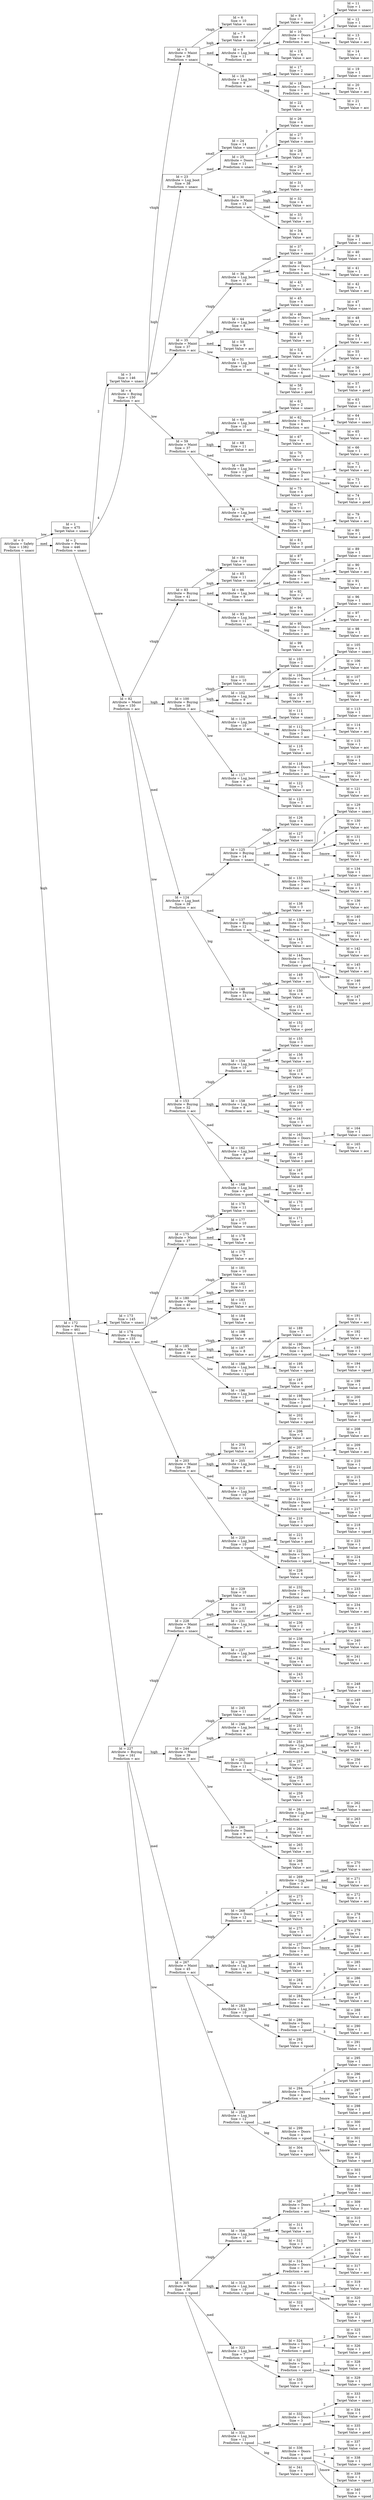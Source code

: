 digraph "Decision Tree" {
	rankdir=LR size="1000,500"
	node [shape=rectangle]
	"Id = 0
 Attribute = Safety
 Size = 1382
 Prediction = unacc" -> "Id = 1
 Size = 475
 Target Value = unacc" [label=low]
	"Id = 0
 Attribute = Safety
 Size = 1382
 Prediction = unacc" -> "Id = 2
 Attribute = Persons
 Size = 446
 Prediction = unacc" [label=med]
	"Id = 0
 Attribute = Safety
 Size = 1382
 Prediction = unacc" -> "Id = 172
 Attribute = Persons
 Size = 461
 Prediction = unacc" [label=high]
	"Id = 2
 Attribute = Persons
 Size = 446
 Prediction = unacc" -> "Id = 3
 Size = 146
 Target Value = unacc" [label=2]
	"Id = 2
 Attribute = Persons
 Size = 446
 Prediction = unacc" -> "Id = 4
 Attribute = Buying
 Size = 150
 Prediction = acc" [label=4]
	"Id = 2
 Attribute = Persons
 Size = 446
 Prediction = unacc" -> "Id = 82
 Attribute = Maint
 Size = 150
 Prediction = acc" [label=more]
	"Id = 172
 Attribute = Persons
 Size = 461
 Prediction = unacc" -> "Id = 173
 Size = 145
 Target Value = unacc" [label=2]
	"Id = 172
 Attribute = Persons
 Size = 461
 Prediction = unacc" -> "Id = 174
 Attribute = Buying
 Size = 155
 Prediction = acc" [label=4]
	"Id = 172
 Attribute = Persons
 Size = 461
 Prediction = unacc" -> "Id = 227
 Attribute = Buying
 Size = 161
 Prediction = acc" [label=more]
	"Id = 4
 Attribute = Buying
 Size = 150
 Prediction = acc" -> "Id = 5
 Attribute = Maint
 Size = 38
 Prediction = unacc" [label=vhigh]
	"Id = 4
 Attribute = Buying
 Size = 150
 Prediction = acc" -> "Id = 23
 Attribute = Lug_boot
 Size = 38
 Prediction = unacc" [label=high]
	"Id = 4
 Attribute = Buying
 Size = 150
 Prediction = acc" -> "Id = 35
 Attribute = Maint
 Size = 37
 Prediction = acc" [label=med]
	"Id = 4
 Attribute = Buying
 Size = 150
 Prediction = acc" -> "Id = 59
 Attribute = Maint
 Size = 37
 Prediction = acc" [label=low]
	"Id = 82
 Attribute = Maint
 Size = 150
 Prediction = acc" -> "Id = 83
 Attribute = Buying
 Size = 41
 Prediction = unacc" [label=vhigh]
	"Id = 82
 Attribute = Maint
 Size = 150
 Prediction = acc" -> "Id = 100
 Attribute = Buying
 Size = 38
 Prediction = acc" [label=high]
	"Id = 82
 Attribute = Maint
 Size = 150
 Prediction = acc" -> "Id = 124
 Attribute = Lug_boot
 Size = 39
 Prediction = acc" [label=med]
	"Id = 82
 Attribute = Maint
 Size = 150
 Prediction = acc" -> "Id = 153
 Attribute = Buying
 Size = 32
 Prediction = acc" [label=low]
	"Id = 174
 Attribute = Buying
 Size = 155
 Prediction = acc" -> "Id = 175
 Attribute = Maint
 Size = 37
 Prediction = unacc" [label=vhigh]
	"Id = 174
 Attribute = Buying
 Size = 155
 Prediction = acc" -> "Id = 180
 Attribute = Maint
 Size = 40
 Prediction = acc" [label=high]
	"Id = 174
 Attribute = Buying
 Size = 155
 Prediction = acc" -> "Id = 185
 Attribute = Maint
 Size = 39
 Prediction = acc" [label=med]
	"Id = 174
 Attribute = Buying
 Size = 155
 Prediction = acc" -> "Id = 203
 Attribute = Maint
 Size = 39
 Prediction = acc" [label=low]
	"Id = 227
 Attribute = Buying
 Size = 161
 Prediction = acc" -> "Id = 228
 Attribute = Maint
 Size = 39
 Prediction = unacc" [label=vhigh]
	"Id = 227
 Attribute = Buying
 Size = 161
 Prediction = acc" -> "Id = 244
 Attribute = Maint
 Size = 39
 Prediction = acc" [label=high]
	"Id = 227
 Attribute = Buying
 Size = 161
 Prediction = acc" -> "Id = 267
 Attribute = Maint
 Size = 45
 Prediction = acc" [label=med]
	"Id = 227
 Attribute = Buying
 Size = 161
 Prediction = acc" -> "Id = 305
 Attribute = Maint
 Size = 38
 Prediction = vgood" [label=low]
	"Id = 5
 Attribute = Maint
 Size = 38
 Prediction = unacc" -> "Id = 6
 Size = 10
 Target Value = unacc" [label=vhigh]
	"Id = 5
 Attribute = Maint
 Size = 38
 Prediction = unacc" -> "Id = 7
 Size = 8
 Target Value = unacc" [label=high]
	"Id = 5
 Attribute = Maint
 Size = 38
 Prediction = unacc" -> "Id = 8
 Attribute = Lug_boot
 Size = 11
 Prediction = acc" [label=med]
	"Id = 5
 Attribute = Maint
 Size = 38
 Prediction = unacc" -> "Id = 16
 Attribute = Lug_boot
 Size = 9
 Prediction = acc" [label=low]
	"Id = 23
 Attribute = Lug_boot
 Size = 38
 Prediction = unacc" -> "Id = 24
 Size = 14
 Target Value = unacc" [label=small]
	"Id = 23
 Attribute = Lug_boot
 Size = 38
 Prediction = unacc" -> "Id = 25
 Attribute = Doors
 Size = 11
 Prediction = unacc" [label=med]
	"Id = 23
 Attribute = Lug_boot
 Size = 38
 Prediction = unacc" -> "Id = 30
 Attribute = Maint
 Size = 13
 Prediction = acc" [label=big]
	"Id = 35
 Attribute = Maint
 Size = 37
 Prediction = acc" -> "Id = 36
 Attribute = Lug_boot
 Size = 10
 Prediction = acc" [label=vhigh]
	"Id = 35
 Attribute = Maint
 Size = 37
 Prediction = acc" -> "Id = 44
 Attribute = Lug_boot
 Size = 8
 Prediction = unacc" [label=high]
	"Id = 35
 Attribute = Maint
 Size = 37
 Prediction = acc" -> "Id = 50
 Size = 9
 Target Value = acc" [label=med]
	"Id = 35
 Attribute = Maint
 Size = 37
 Prediction = acc" -> "Id = 51
 Attribute = Lug_boot
 Size = 10
 Prediction = acc" [label=low]
	"Id = 59
 Attribute = Maint
 Size = 37
 Prediction = acc" -> "Id = 60
 Attribute = Lug_boot
 Size = 10
 Prediction = acc" [label=vhigh]
	"Id = 59
 Attribute = Maint
 Size = 37
 Prediction = acc" -> "Id = 68
 Size = 11
 Target Value = acc" [label=high]
	"Id = 59
 Attribute = Maint
 Size = 37
 Prediction = acc" -> "Id = 69
 Attribute = Lug_boot
 Size = 10
 Prediction = good" [label=med]
	"Id = 59
 Attribute = Maint
 Size = 37
 Prediction = acc" -> "Id = 76
 Attribute = Lug_boot
 Size = 6
 Prediction = good" [label=low]
	"Id = 83
 Attribute = Buying
 Size = 41
 Prediction = unacc" -> "Id = 84
 Size = 10
 Target Value = unacc" [label=vhigh]
	"Id = 83
 Attribute = Buying
 Size = 41
 Prediction = unacc" -> "Id = 85
 Size = 11
 Target Value = unacc" [label=high]
	"Id = 83
 Attribute = Buying
 Size = 41
 Prediction = unacc" -> "Id = 86
 Attribute = Lug_boot
 Size = 9
 Prediction = unacc" [label=med]
	"Id = 83
 Attribute = Buying
 Size = 41
 Prediction = unacc" -> "Id = 93
 Attribute = Lug_boot
 Size = 11
 Prediction = acc" [label=low]
	"Id = 100
 Attribute = Buying
 Size = 38
 Prediction = acc" -> "Id = 101
 Size = 10
 Target Value = unacc" [label=vhigh]
	"Id = 100
 Attribute = Buying
 Size = 38
 Prediction = acc" -> "Id = 102
 Attribute = Lug_boot
 Size = 9
 Prediction = acc" [label=high]
	"Id = 100
 Attribute = Buying
 Size = 38
 Prediction = acc" -> "Id = 110
 Attribute = Lug_boot
 Size = 10
 Prediction = acc" [label=med]
	"Id = 100
 Attribute = Buying
 Size = 38
 Prediction = acc" -> "Id = 117
 Attribute = Lug_boot
 Size = 9
 Prediction = acc" [label=low]
	"Id = 124
 Attribute = Lug_boot
 Size = 39
 Prediction = acc" -> "Id = 125
 Attribute = Buying
 Size = 14
 Prediction = unacc" [label=small]
	"Id = 124
 Attribute = Lug_boot
 Size = 39
 Prediction = acc" -> "Id = 137
 Attribute = Buying
 Size = 12
 Prediction = acc" [label=med]
	"Id = 124
 Attribute = Lug_boot
 Size = 39
 Prediction = acc" -> "Id = 148
 Attribute = Buying
 Size = 13
 Prediction = acc" [label=big]
	"Id = 153
 Attribute = Buying
 Size = 32
 Prediction = acc" -> "Id = 154
 Attribute = Lug_boot
 Size = 10
 Prediction = acc" [label=vhigh]
	"Id = 153
 Attribute = Buying
 Size = 32
 Prediction = acc" -> "Id = 158
 Attribute = Lug_boot
 Size = 8
 Prediction = acc" [label=high]
	"Id = 153
 Attribute = Buying
 Size = 32
 Prediction = acc" -> "Id = 162
 Attribute = Lug_boot
 Size = 8
 Prediction = good" [label=med]
	"Id = 153
 Attribute = Buying
 Size = 32
 Prediction = acc" -> "Id = 168
 Attribute = Lug_boot
 Size = 6
 Prediction = good" [label=low]
	"Id = 175
 Attribute = Maint
 Size = 37
 Prediction = unacc" -> "Id = 176
 Size = 11
 Target Value = unacc" [label=vhigh]
	"Id = 175
 Attribute = Maint
 Size = 37
 Prediction = unacc" -> "Id = 177
 Size = 10
 Target Value = unacc" [label=high]
	"Id = 175
 Attribute = Maint
 Size = 37
 Prediction = unacc" -> "Id = 178
 Size = 9
 Target Value = acc" [label=med]
	"Id = 175
 Attribute = Maint
 Size = 37
 Prediction = unacc" -> "Id = 179
 Size = 7
 Target Value = acc" [label=low]
	"Id = 180
 Attribute = Maint
 Size = 40
 Prediction = acc" -> "Id = 181
 Size = 10
 Target Value = unacc" [label=vhigh]
	"Id = 180
 Attribute = Maint
 Size = 40
 Prediction = acc" -> "Id = 182
 Size = 11
 Target Value = acc" [label=high]
	"Id = 180
 Attribute = Maint
 Size = 40
 Prediction = acc" -> "Id = 183
 Size = 11
 Target Value = acc" [label=med]
	"Id = 180
 Attribute = Maint
 Size = 40
 Prediction = acc" -> "Id = 184
 Size = 8
 Target Value = acc" [label=low]
	"Id = 185
 Attribute = Maint
 Size = 39
 Prediction = acc" -> "Id = 186
 Size = 9
 Target Value = acc" [label=vhigh]
	"Id = 185
 Attribute = Maint
 Size = 39
 Prediction = acc" -> "Id = 187
 Size = 8
 Target Value = acc" [label=high]
	"Id = 185
 Attribute = Maint
 Size = 39
 Prediction = acc" -> "Id = 188
 Attribute = Lug_boot
 Size = 11
 Prediction = vgood" [label=med]
	"Id = 185
 Attribute = Maint
 Size = 39
 Prediction = acc" -> "Id = 196
 Attribute = Lug_boot
 Size = 11
 Prediction = good" [label=low]
	"Id = 203
 Attribute = Maint
 Size = 39
 Prediction = acc" -> "Id = 204
 Size = 11
 Target Value = acc" [label=vhigh]
	"Id = 203
 Attribute = Maint
 Size = 39
 Prediction = acc" -> "Id = 205
 Attribute = Lug_boot
 Size = 8
 Prediction = acc" [label=high]
	"Id = 203
 Attribute = Maint
 Size = 39
 Prediction = acc" -> "Id = 212
 Attribute = Lug_boot
 Size = 10
 Prediction = vgood" [label=med]
	"Id = 203
 Attribute = Maint
 Size = 39
 Prediction = acc" -> "Id = 220
 Attribute = Lug_boot
 Size = 10
 Prediction = vgood" [label=low]
	"Id = 228
 Attribute = Maint
 Size = 39
 Prediction = unacc" -> "Id = 229
 Size = 10
 Target Value = unacc" [label=vhigh]
	"Id = 228
 Attribute = Maint
 Size = 39
 Prediction = unacc" -> "Id = 230
 Size = 12
 Target Value = unacc" [label=high]
	"Id = 228
 Attribute = Maint
 Size = 39
 Prediction = unacc" -> "Id = 231
 Attribute = Lug_boot
 Size = 7
 Prediction = acc" [label=med]
	"Id = 228
 Attribute = Maint
 Size = 39
 Prediction = unacc" -> "Id = 237
 Attribute = Lug_boot
 Size = 10
 Prediction = acc" [label=low]
	"Id = 244
 Attribute = Maint
 Size = 39
 Prediction = acc" -> "Id = 245
 Size = 11
 Target Value = unacc" [label=vhigh]
	"Id = 244
 Attribute = Maint
 Size = 39
 Prediction = acc" -> "Id = 246
 Attribute = Lug_boot
 Size = 8
 Prediction = acc" [label=high]
	"Id = 244
 Attribute = Maint
 Size = 39
 Prediction = acc" -> "Id = 252
 Attribute = Doors
 Size = 11
 Prediction = acc" [label=med]
	"Id = 244
 Attribute = Maint
 Size = 39
 Prediction = acc" -> "Id = 260
 Attribute = Doors
 Size = 9
 Prediction = acc" [label=low]
	"Id = 267
 Attribute = Maint
 Size = 45
 Prediction = acc" -> "Id = 268
 Attribute = Doors
 Size = 12
 Prediction = acc" [label=vhigh]
	"Id = 267
 Attribute = Maint
 Size = 45
 Prediction = acc" -> "Id = 276
 Attribute = Lug_boot
 Size = 11
 Prediction = acc" [label=high]
	"Id = 267
 Attribute = Maint
 Size = 45
 Prediction = acc" -> "Id = 283
 Attribute = Lug_boot
 Size = 10
 Prediction = vgood" [label=med]
	"Id = 267
 Attribute = Maint
 Size = 45
 Prediction = acc" -> "Id = 293
 Attribute = Lug_boot
 Size = 12
 Prediction = vgood" [label=low]
	"Id = 305
 Attribute = Maint
 Size = 38
 Prediction = vgood" -> "Id = 306
 Attribute = Lug_boot
 Size = 10
 Prediction = acc" [label=vhigh]
	"Id = 305
 Attribute = Maint
 Size = 38
 Prediction = vgood" -> "Id = 313
 Attribute = Lug_boot
 Size = 10
 Prediction = vgood" [label=high]
	"Id = 305
 Attribute = Maint
 Size = 38
 Prediction = vgood" -> "Id = 323
 Attribute = Lug_boot
 Size = 7
 Prediction = vgood" [label=med]
	"Id = 305
 Attribute = Maint
 Size = 38
 Prediction = vgood" -> "Id = 331
 Attribute = Lug_boot
 Size = 11
 Prediction = vgood" [label=low]
	"Id = 8
 Attribute = Lug_boot
 Size = 11
 Prediction = acc" -> "Id = 9
 Size = 3
 Target Value = unacc" [label=small]
	"Id = 8
 Attribute = Lug_boot
 Size = 11
 Prediction = acc" -> "Id = 10
 Attribute = Doors
 Size = 4
 Prediction = acc" [label=med]
	"Id = 8
 Attribute = Lug_boot
 Size = 11
 Prediction = acc" -> "Id = 15
 Size = 4
 Target Value = acc" [label=big]
	"Id = 16
 Attribute = Lug_boot
 Size = 9
 Prediction = acc" -> "Id = 17
 Size = 2
 Target Value = unacc" [label=small]
	"Id = 16
 Attribute = Lug_boot
 Size = 9
 Prediction = acc" -> "Id = 18
 Attribute = Doors
 Size = 3
 Prediction = acc" [label=med]
	"Id = 16
 Attribute = Lug_boot
 Size = 9
 Prediction = acc" -> "Id = 22
 Size = 4
 Target Value = acc" [label=big]
	"Id = 25
 Attribute = Doors
 Size = 11
 Prediction = unacc" -> "Id = 26
 Size = 4
 Target Value = unacc" [label=2]
	"Id = 25
 Attribute = Doors
 Size = 11
 Prediction = unacc" -> "Id = 27
 Size = 3
 Target Value = unacc" [label=3]
	"Id = 25
 Attribute = Doors
 Size = 11
 Prediction = unacc" -> "Id = 28
 Size = 2
 Target Value = acc" [label=4]
	"Id = 25
 Attribute = Doors
 Size = 11
 Prediction = unacc" -> "Id = 29
 Size = 2
 Target Value = acc" [label="5more"]
	"Id = 30
 Attribute = Maint
 Size = 13
 Prediction = acc" -> "Id = 31
 Size = 3
 Target Value = unacc" [label=vhigh]
	"Id = 30
 Attribute = Maint
 Size = 13
 Prediction = acc" -> "Id = 32
 Size = 4
 Target Value = acc" [label=high]
	"Id = 30
 Attribute = Maint
 Size = 13
 Prediction = acc" -> "Id = 33
 Size = 2
 Target Value = acc" [label=med]
	"Id = 30
 Attribute = Maint
 Size = 13
 Prediction = acc" -> "Id = 34
 Size = 4
 Target Value = acc" [label=low]
	"Id = 36
 Attribute = Lug_boot
 Size = 10
 Prediction = acc" -> "Id = 37
 Size = 3
 Target Value = unacc" [label=small]
	"Id = 36
 Attribute = Lug_boot
 Size = 10
 Prediction = acc" -> "Id = 38
 Attribute = Doors
 Size = 4
 Prediction = acc" [label=med]
	"Id = 36
 Attribute = Lug_boot
 Size = 10
 Prediction = acc" -> "Id = 43
 Size = 3
 Target Value = acc" [label=big]
	"Id = 44
 Attribute = Lug_boot
 Size = 8
 Prediction = unacc" -> "Id = 45
 Size = 4
 Target Value = unacc" [label=small]
	"Id = 44
 Attribute = Lug_boot
 Size = 8
 Prediction = unacc" -> "Id = 46
 Attribute = Doors
 Size = 2
 Prediction = acc" [label=med]
	"Id = 44
 Attribute = Lug_boot
 Size = 8
 Prediction = unacc" -> "Id = 49
 Size = 2
 Target Value = acc" [label=big]
	"Id = 51
 Attribute = Lug_boot
 Size = 10
 Prediction = acc" -> "Id = 52
 Size = 4
 Target Value = acc" [label=small]
	"Id = 51
 Attribute = Lug_boot
 Size = 10
 Prediction = acc" -> "Id = 53
 Attribute = Doors
 Size = 4
 Prediction = good" [label=med]
	"Id = 51
 Attribute = Lug_boot
 Size = 10
 Prediction = acc" -> "Id = 58
 Size = 2
 Target Value = good" [label=big]
	"Id = 60
 Attribute = Lug_boot
 Size = 10
 Prediction = acc" -> "Id = 61
 Size = 2
 Target Value = unacc" [label=small]
	"Id = 60
 Attribute = Lug_boot
 Size = 10
 Prediction = acc" -> "Id = 62
 Attribute = Doors
 Size = 4
 Prediction = acc" [label=med]
	"Id = 60
 Attribute = Lug_boot
 Size = 10
 Prediction = acc" -> "Id = 67
 Size = 4
 Target Value = acc" [label=big]
	"Id = 69
 Attribute = Lug_boot
 Size = 10
 Prediction = good" -> "Id = 70
 Size = 3
 Target Value = acc" [label=small]
	"Id = 69
 Attribute = Lug_boot
 Size = 10
 Prediction = good" -> "Id = 71
 Attribute = Doors
 Size = 3
 Prediction = acc" [label=med]
	"Id = 69
 Attribute = Lug_boot
 Size = 10
 Prediction = good" -> "Id = 75
 Size = 4
 Target Value = good" [label=big]
	"Id = 76
 Attribute = Lug_boot
 Size = 6
 Prediction = good" -> "Id = 77
 Size = 1
 Target Value = acc" [label=small]
	"Id = 76
 Attribute = Lug_boot
 Size = 6
 Prediction = good" -> "Id = 78
 Attribute = Doors
 Size = 2
 Prediction = good" [label=med]
	"Id = 76
 Attribute = Lug_boot
 Size = 6
 Prediction = good" -> "Id = 81
 Size = 3
 Target Value = good" [label=big]
	"Id = 86
 Attribute = Lug_boot
 Size = 9
 Prediction = unacc" -> "Id = 87
 Size = 4
 Target Value = unacc" [label=small]
	"Id = 86
 Attribute = Lug_boot
 Size = 9
 Prediction = unacc" -> "Id = 88
 Attribute = Doors
 Size = 3
 Prediction = acc" [label=med]
	"Id = 86
 Attribute = Lug_boot
 Size = 9
 Prediction = unacc" -> "Id = 92
 Size = 2
 Target Value = acc" [label=big]
	"Id = 93
 Attribute = Lug_boot
 Size = 11
 Prediction = acc" -> "Id = 94
 Size = 4
 Target Value = unacc" [label=small]
	"Id = 93
 Attribute = Lug_boot
 Size = 11
 Prediction = acc" -> "Id = 95
 Attribute = Doors
 Size = 3
 Prediction = acc" [label=med]
	"Id = 93
 Attribute = Lug_boot
 Size = 11
 Prediction = acc" -> "Id = 99
 Size = 4
 Target Value = acc" [label=big]
	"Id = 102
 Attribute = Lug_boot
 Size = 9
 Prediction = acc" -> "Id = 103
 Size = 2
 Target Value = unacc" [label=small]
	"Id = 102
 Attribute = Lug_boot
 Size = 9
 Prediction = acc" -> "Id = 104
 Attribute = Doors
 Size = 4
 Prediction = acc" [label=med]
	"Id = 102
 Attribute = Lug_boot
 Size = 9
 Prediction = acc" -> "Id = 109
 Size = 3
 Target Value = acc" [label=big]
	"Id = 110
 Attribute = Lug_boot
 Size = 10
 Prediction = acc" -> "Id = 111
 Size = 4
 Target Value = unacc" [label=small]
	"Id = 110
 Attribute = Lug_boot
 Size = 10
 Prediction = acc" -> "Id = 112
 Attribute = Doors
 Size = 3
 Prediction = acc" [label=med]
	"Id = 110
 Attribute = Lug_boot
 Size = 10
 Prediction = acc" -> "Id = 116
 Size = 3
 Target Value = acc" [label=big]
	"Id = 117
 Attribute = Lug_boot
 Size = 9
 Prediction = acc" -> "Id = 118
 Attribute = Doors
 Size = 3
 Prediction = acc" [label=small]
	"Id = 117
 Attribute = Lug_boot
 Size = 9
 Prediction = acc" -> "Id = 122
 Size = 3
 Target Value = acc" [label=med]
	"Id = 117
 Attribute = Lug_boot
 Size = 9
 Prediction = acc" -> "Id = 123
 Size = 3
 Target Value = acc" [label=big]
	"Id = 125
 Attribute = Buying
 Size = 14
 Prediction = unacc" -> "Id = 126
 Size = 4
 Target Value = unacc" [label=vhigh]
	"Id = 125
 Attribute = Buying
 Size = 14
 Prediction = unacc" -> "Id = 127
 Size = 3
 Target Value = unacc" [label=high]
	"Id = 125
 Attribute = Buying
 Size = 14
 Prediction = unacc" -> "Id = 128
 Attribute = Doors
 Size = 4
 Prediction = acc" [label=med]
	"Id = 125
 Attribute = Buying
 Size = 14
 Prediction = unacc" -> "Id = 133
 Attribute = Doors
 Size = 3
 Prediction = acc" [label=low]
	"Id = 137
 Attribute = Buying
 Size = 12
 Prediction = acc" -> "Id = 138
 Size = 3
 Target Value = acc" [label=vhigh]
	"Id = 137
 Attribute = Buying
 Size = 12
 Prediction = acc" -> "Id = 139
 Attribute = Doors
 Size = 3
 Prediction = acc" [label=high]
	"Id = 137
 Attribute = Buying
 Size = 12
 Prediction = acc" -> "Id = 143
 Size = 3
 Target Value = acc" [label=med]
	"Id = 137
 Attribute = Buying
 Size = 12
 Prediction = acc" -> "Id = 144
 Attribute = Doors
 Size = 3
 Prediction = good" [label=low]
	"Id = 148
 Attribute = Buying
 Size = 13
 Prediction = acc" -> "Id = 149
 Size = 3
 Target Value = acc" [label=vhigh]
	"Id = 148
 Attribute = Buying
 Size = 13
 Prediction = acc" -> "Id = 150
 Size = 4
 Target Value = acc" [label=high]
	"Id = 148
 Attribute = Buying
 Size = 13
 Prediction = acc" -> "Id = 151
 Size = 4
 Target Value = acc" [label=med]
	"Id = 148
 Attribute = Buying
 Size = 13
 Prediction = acc" -> "Id = 152
 Size = 2
 Target Value = good" [label=low]
	"Id = 154
 Attribute = Lug_boot
 Size = 10
 Prediction = acc" -> "Id = 155
 Size = 3
 Target Value = unacc" [label=small]
	"Id = 154
 Attribute = Lug_boot
 Size = 10
 Prediction = acc" -> "Id = 156
 Size = 3
 Target Value = acc" [label=med]
	"Id = 154
 Attribute = Lug_boot
 Size = 10
 Prediction = acc" -> "Id = 157
 Size = 4
 Target Value = acc" [label=big]
	"Id = 158
 Attribute = Lug_boot
 Size = 8
 Prediction = acc" -> "Id = 159
 Size = 2
 Target Value = unacc" [label=small]
	"Id = 158
 Attribute = Lug_boot
 Size = 8
 Prediction = acc" -> "Id = 160
 Size = 3
 Target Value = acc" [label=med]
	"Id = 158
 Attribute = Lug_boot
 Size = 8
 Prediction = acc" -> "Id = 161
 Size = 3
 Target Value = acc" [label=big]
	"Id = 162
 Attribute = Lug_boot
 Size = 8
 Prediction = good" -> "Id = 163
 Attribute = Doors
 Size = 2
 Prediction = acc" [label=small]
	"Id = 162
 Attribute = Lug_boot
 Size = 8
 Prediction = good" -> "Id = 166
 Size = 2
 Target Value = good" [label=med]
	"Id = 162
 Attribute = Lug_boot
 Size = 8
 Prediction = good" -> "Id = 167
 Size = 4
 Target Value = good" [label=big]
	"Id = 168
 Attribute = Lug_boot
 Size = 6
 Prediction = good" -> "Id = 169
 Size = 3
 Target Value = acc" [label=small]
	"Id = 168
 Attribute = Lug_boot
 Size = 6
 Prediction = good" -> "Id = 170
 Size = 1
 Target Value = good" [label=med]
	"Id = 168
 Attribute = Lug_boot
 Size = 6
 Prediction = good" -> "Id = 171
 Size = 2
 Target Value = good" [label=big]
	"Id = 188
 Attribute = Lug_boot
 Size = 11
 Prediction = vgood" -> "Id = 189
 Size = 3
 Target Value = acc" [label=small]
	"Id = 188
 Attribute = Lug_boot
 Size = 11
 Prediction = vgood" -> "Id = 190
 Attribute = Doors
 Size = 4
 Prediction = vgood" [label=med]
	"Id = 188
 Attribute = Lug_boot
 Size = 11
 Prediction = vgood" -> "Id = 195
 Size = 4
 Target Value = vgood" [label=big]
	"Id = 196
 Attribute = Lug_boot
 Size = 11
 Prediction = good" -> "Id = 197
 Size = 4
 Target Value = good" [label=small]
	"Id = 196
 Attribute = Lug_boot
 Size = 11
 Prediction = good" -> "Id = 198
 Attribute = Doors
 Size = 3
 Prediction = good" [label=med]
	"Id = 196
 Attribute = Lug_boot
 Size = 11
 Prediction = good" -> "Id = 202
 Size = 4
 Target Value = vgood" [label=big]
	"Id = 205
 Attribute = Lug_boot
 Size = 8
 Prediction = acc" -> "Id = 206
 Size = 3
 Target Value = acc" [label=small]
	"Id = 205
 Attribute = Lug_boot
 Size = 8
 Prediction = acc" -> "Id = 207
 Attribute = Doors
 Size = 3
 Prediction = acc" [label=med]
	"Id = 205
 Attribute = Lug_boot
 Size = 8
 Prediction = acc" -> "Id = 211
 Size = 2
 Target Value = vgood" [label=big]
	"Id = 212
 Attribute = Lug_boot
 Size = 10
 Prediction = vgood" -> "Id = 213
 Size = 3
 Target Value = good" [label=small]
	"Id = 212
 Attribute = Lug_boot
 Size = 10
 Prediction = vgood" -> "Id = 214
 Attribute = Doors
 Size = 4
 Prediction = vgood" [label=med]
	"Id = 212
 Attribute = Lug_boot
 Size = 10
 Prediction = vgood" -> "Id = 219
 Size = 3
 Target Value = vgood" [label=big]
	"Id = 220
 Attribute = Lug_boot
 Size = 10
 Prediction = vgood" -> "Id = 221
 Size = 3
 Target Value = good" [label=small]
	"Id = 220
 Attribute = Lug_boot
 Size = 10
 Prediction = vgood" -> "Id = 222
 Attribute = Doors
 Size = 3
 Prediction = vgood" [label=med]
	"Id = 220
 Attribute = Lug_boot
 Size = 10
 Prediction = vgood" -> "Id = 226
 Size = 4
 Target Value = vgood" [label=big]
	"Id = 231
 Attribute = Lug_boot
 Size = 7
 Prediction = acc" -> "Id = 232
 Attribute = Doors
 Size = 2
 Prediction = acc" [label=small]
	"Id = 231
 Attribute = Lug_boot
 Size = 7
 Prediction = acc" -> "Id = 235
 Size = 3
 Target Value = acc" [label=med]
	"Id = 231
 Attribute = Lug_boot
 Size = 7
 Prediction = acc" -> "Id = 236
 Size = 2
 Target Value = acc" [label=big]
	"Id = 237
 Attribute = Lug_boot
 Size = 10
 Prediction = acc" -> "Id = 238
 Attribute = Doors
 Size = 3
 Prediction = acc" [label=small]
	"Id = 237
 Attribute = Lug_boot
 Size = 10
 Prediction = acc" -> "Id = 242
 Size = 4
 Target Value = acc" [label=med]
	"Id = 237
 Attribute = Lug_boot
 Size = 10
 Prediction = acc" -> "Id = 243
 Size = 3
 Target Value = acc" [label=big]
	"Id = 246
 Attribute = Lug_boot
 Size = 8
 Prediction = acc" -> "Id = 247
 Attribute = Doors
 Size = 2
 Prediction = acc" [label=small]
	"Id = 246
 Attribute = Lug_boot
 Size = 8
 Prediction = acc" -> "Id = 250
 Size = 3
 Target Value = acc" [label=med]
	"Id = 246
 Attribute = Lug_boot
 Size = 8
 Prediction = acc" -> "Id = 251
 Size = 3
 Target Value = acc" [label=big]
	"Id = 252
 Attribute = Doors
 Size = 11
 Prediction = acc" -> "Id = 253
 Attribute = Lug_boot
 Size = 3
 Prediction = acc" [label=2]
	"Id = 252
 Attribute = Doors
 Size = 11
 Prediction = acc" -> "Id = 257
 Size = 2
 Target Value = acc" [label=3]
	"Id = 252
 Attribute = Doors
 Size = 11
 Prediction = acc" -> "Id = 258
 Size = 3
 Target Value = acc" [label=4]
	"Id = 252
 Attribute = Doors
 Size = 11
 Prediction = acc" -> "Id = 259
 Size = 3
 Target Value = acc" [label="5more"]
	"Id = 260
 Attribute = Doors
 Size = 9
 Prediction = acc" -> "Id = 261
 Attribute = Lug_boot
 Size = 2
 Prediction = acc" [label=2]
	"Id = 260
 Attribute = Doors
 Size = 9
 Prediction = acc" -> "Id = 264
 Size = 2
 Target Value = acc" [label=3]
	"Id = 260
 Attribute = Doors
 Size = 9
 Prediction = acc" -> "Id = 265
 Size = 2
 Target Value = acc" [label=4]
	"Id = 260
 Attribute = Doors
 Size = 9
 Prediction = acc" -> "Id = 266
 Size = 3
 Target Value = acc" [label="5more"]
	"Id = 268
 Attribute = Doors
 Size = 12
 Prediction = acc" -> "Id = 269
 Attribute = Lug_boot
 Size = 3
 Prediction = acc" [label=2]
	"Id = 268
 Attribute = Doors
 Size = 12
 Prediction = acc" -> "Id = 273
 Size = 3
 Target Value = acc" [label=3]
	"Id = 268
 Attribute = Doors
 Size = 12
 Prediction = acc" -> "Id = 274
 Size = 3
 Target Value = acc" [label=4]
	"Id = 268
 Attribute = Doors
 Size = 12
 Prediction = acc" -> "Id = 275
 Size = 3
 Target Value = acc" [label="5more"]
	"Id = 276
 Attribute = Lug_boot
 Size = 11
 Prediction = acc" -> "Id = 277
 Attribute = Doors
 Size = 3
 Prediction = acc" [label=small]
	"Id = 276
 Attribute = Lug_boot
 Size = 11
 Prediction = acc" -> "Id = 281
 Size = 4
 Target Value = acc" [label=med]
	"Id = 276
 Attribute = Lug_boot
 Size = 11
 Prediction = acc" -> "Id = 282
 Size = 4
 Target Value = acc" [label=big]
	"Id = 283
 Attribute = Lug_boot
 Size = 10
 Prediction = vgood" -> "Id = 284
 Attribute = Doors
 Size = 4
 Prediction = acc" [label=small]
	"Id = 283
 Attribute = Lug_boot
 Size = 10
 Prediction = vgood" -> "Id = 289
 Attribute = Doors
 Size = 2
 Prediction = vgood" [label=med]
	"Id = 283
 Attribute = Lug_boot
 Size = 10
 Prediction = vgood" -> "Id = 292
 Size = 4
 Target Value = vgood" [label=big]
	"Id = 293
 Attribute = Lug_boot
 Size = 12
 Prediction = vgood" -> "Id = 294
 Attribute = Doors
 Size = 4
 Prediction = good" [label=small]
	"Id = 293
 Attribute = Lug_boot
 Size = 12
 Prediction = vgood" -> "Id = 299
 Attribute = Doors
 Size = 4
 Prediction = vgood" [label=med]
	"Id = 293
 Attribute = Lug_boot
 Size = 12
 Prediction = vgood" -> "Id = 304
 Size = 4
 Target Value = vgood" [label=big]
	"Id = 306
 Attribute = Lug_boot
 Size = 10
 Prediction = acc" -> "Id = 307
 Attribute = Doors
 Size = 3
 Prediction = acc" [label=small]
	"Id = 306
 Attribute = Lug_boot
 Size = 10
 Prediction = acc" -> "Id = 311
 Size = 4
 Target Value = acc" [label=med]
	"Id = 306
 Attribute = Lug_boot
 Size = 10
 Prediction = acc" -> "Id = 312
 Size = 3
 Target Value = acc" [label=big]
	"Id = 313
 Attribute = Lug_boot
 Size = 10
 Prediction = vgood" -> "Id = 314
 Attribute = Doors
 Size = 3
 Prediction = acc" [label=small]
	"Id = 313
 Attribute = Lug_boot
 Size = 10
 Prediction = vgood" -> "Id = 318
 Attribute = Doors
 Size = 3
 Prediction = vgood" [label=med]
	"Id = 313
 Attribute = Lug_boot
 Size = 10
 Prediction = vgood" -> "Id = 322
 Size = 4
 Target Value = vgood" [label=big]
	"Id = 323
 Attribute = Lug_boot
 Size = 7
 Prediction = vgood" -> "Id = 324
 Attribute = Doors
 Size = 2
 Prediction = good" [label=small]
	"Id = 323
 Attribute = Lug_boot
 Size = 7
 Prediction = vgood" -> "Id = 327
 Attribute = Doors
 Size = 2
 Prediction = vgood" [label=med]
	"Id = 323
 Attribute = Lug_boot
 Size = 7
 Prediction = vgood" -> "Id = 330
 Size = 3
 Target Value = vgood" [label=big]
	"Id = 331
 Attribute = Lug_boot
 Size = 11
 Prediction = vgood" -> "Id = 332
 Attribute = Doors
 Size = 3
 Prediction = good" [label=small]
	"Id = 331
 Attribute = Lug_boot
 Size = 11
 Prediction = vgood" -> "Id = 336
 Attribute = Doors
 Size = 4
 Prediction = vgood" [label=med]
	"Id = 331
 Attribute = Lug_boot
 Size = 11
 Prediction = vgood" -> "Id = 341
 Size = 4
 Target Value = vgood" [label=big]
	"Id = 10
 Attribute = Doors
 Size = 4
 Prediction = acc" -> "Id = 11
 Size = 1
 Target Value = unacc" [label=2]
	"Id = 10
 Attribute = Doors
 Size = 4
 Prediction = acc" -> "Id = 12
 Size = 1
 Target Value = unacc" [label=3]
	"Id = 10
 Attribute = Doors
 Size = 4
 Prediction = acc" -> "Id = 13
 Size = 1
 Target Value = acc" [label=4]
	"Id = 10
 Attribute = Doors
 Size = 4
 Prediction = acc" -> "Id = 14
 Size = 1
 Target Value = acc" [label="5more"]
	"Id = 18
 Attribute = Doors
 Size = 3
 Prediction = acc" -> "Id = 19
 Size = 1
 Target Value = unacc" [label=2]
	"Id = 18
 Attribute = Doors
 Size = 3
 Prediction = acc" -> "Id = 20
 Size = 1
 Target Value = acc" [label=4]
	"Id = 18
 Attribute = Doors
 Size = 3
 Prediction = acc" -> "Id = 21
 Size = 1
 Target Value = acc" [label="5more"]
	"Id = 38
 Attribute = Doors
 Size = 4
 Prediction = acc" -> "Id = 39
 Size = 1
 Target Value = unacc" [label=2]
	"Id = 38
 Attribute = Doors
 Size = 4
 Prediction = acc" -> "Id = 40
 Size = 1
 Target Value = unacc" [label=3]
	"Id = 38
 Attribute = Doors
 Size = 4
 Prediction = acc" -> "Id = 41
 Size = 1
 Target Value = acc" [label=4]
	"Id = 38
 Attribute = Doors
 Size = 4
 Prediction = acc" -> "Id = 42
 Size = 1
 Target Value = acc" [label="5more"]
	"Id = 46
 Attribute = Doors
 Size = 2
 Prediction = acc" -> "Id = 47
 Size = 1
 Target Value = unacc" [label=3]
	"Id = 46
 Attribute = Doors
 Size = 2
 Prediction = acc" -> "Id = 48
 Size = 1
 Target Value = acc" [label="5more"]
	"Id = 53
 Attribute = Doors
 Size = 4
 Prediction = good" -> "Id = 54
 Size = 1
 Target Value = acc" [label=2]
	"Id = 53
 Attribute = Doors
 Size = 4
 Prediction = good" -> "Id = 55
 Size = 1
 Target Value = acc" [label=3]
	"Id = 53
 Attribute = Doors
 Size = 4
 Prediction = good" -> "Id = 56
 Size = 1
 Target Value = good" [label=4]
	"Id = 53
 Attribute = Doors
 Size = 4
 Prediction = good" -> "Id = 57
 Size = 1
 Target Value = good" [label="5more"]
	"Id = 62
 Attribute = Doors
 Size = 4
 Prediction = acc" -> "Id = 63
 Size = 1
 Target Value = unacc" [label=2]
	"Id = 62
 Attribute = Doors
 Size = 4
 Prediction = acc" -> "Id = 64
 Size = 1
 Target Value = unacc" [label=3]
	"Id = 62
 Attribute = Doors
 Size = 4
 Prediction = acc" -> "Id = 65
 Size = 1
 Target Value = acc" [label=4]
	"Id = 62
 Attribute = Doors
 Size = 4
 Prediction = acc" -> "Id = 66
 Size = 1
 Target Value = acc" [label="5more"]
	"Id = 71
 Attribute = Doors
 Size = 3
 Prediction = acc" -> "Id = 72
 Size = 1
 Target Value = acc" [label=2]
	"Id = 71
 Attribute = Doors
 Size = 3
 Prediction = acc" -> "Id = 73
 Size = 1
 Target Value = acc" [label=3]
	"Id = 71
 Attribute = Doors
 Size = 3
 Prediction = acc" -> "Id = 74
 Size = 1
 Target Value = good" [label="5more"]
	"Id = 78
 Attribute = Doors
 Size = 2
 Prediction = good" -> "Id = 79
 Size = 1
 Target Value = acc" [label=2]
	"Id = 78
 Attribute = Doors
 Size = 2
 Prediction = good" -> "Id = 80
 Size = 1
 Target Value = good" [label=4]
	"Id = 88
 Attribute = Doors
 Size = 3
 Prediction = acc" -> "Id = 89
 Size = 1
 Target Value = unacc" [label=2]
	"Id = 88
 Attribute = Doors
 Size = 3
 Prediction = acc" -> "Id = 90
 Size = 1
 Target Value = acc" [label=3]
	"Id = 88
 Attribute = Doors
 Size = 3
 Prediction = acc" -> "Id = 91
 Size = 1
 Target Value = acc" [label="5more"]
	"Id = 95
 Attribute = Doors
 Size = 3
 Prediction = acc" -> "Id = 96
 Size = 1
 Target Value = unacc" [label=2]
	"Id = 95
 Attribute = Doors
 Size = 3
 Prediction = acc" -> "Id = 97
 Size = 1
 Target Value = acc" [label=4]
	"Id = 95
 Attribute = Doors
 Size = 3
 Prediction = acc" -> "Id = 98
 Size = 1
 Target Value = acc" [label="5more"]
	"Id = 104
 Attribute = Doors
 Size = 4
 Prediction = acc" -> "Id = 105
 Size = 1
 Target Value = unacc" [label=2]
	"Id = 104
 Attribute = Doors
 Size = 4
 Prediction = acc" -> "Id = 106
 Size = 1
 Target Value = acc" [label=3]
	"Id = 104
 Attribute = Doors
 Size = 4
 Prediction = acc" -> "Id = 107
 Size = 1
 Target Value = acc" [label=4]
	"Id = 104
 Attribute = Doors
 Size = 4
 Prediction = acc" -> "Id = 108
 Size = 1
 Target Value = acc" [label="5more"]
	"Id = 112
 Attribute = Doors
 Size = 3
 Prediction = acc" -> "Id = 113
 Size = 1
 Target Value = unacc" [label=2]
	"Id = 112
 Attribute = Doors
 Size = 3
 Prediction = acc" -> "Id = 114
 Size = 1
 Target Value = acc" [label=3]
	"Id = 112
 Attribute = Doors
 Size = 3
 Prediction = acc" -> "Id = 115
 Size = 1
 Target Value = acc" [label=4]
	"Id = 118
 Attribute = Doors
 Size = 3
 Prediction = acc" -> "Id = 119
 Size = 1
 Target Value = unacc" [label=2]
	"Id = 118
 Attribute = Doors
 Size = 3
 Prediction = acc" -> "Id = 120
 Size = 1
 Target Value = acc" [label=4]
	"Id = 118
 Attribute = Doors
 Size = 3
 Prediction = acc" -> "Id = 121
 Size = 1
 Target Value = acc" [label="5more"]
	"Id = 128
 Attribute = Doors
 Size = 4
 Prediction = acc" -> "Id = 129
 Size = 1
 Target Value = unacc" [label=2]
	"Id = 128
 Attribute = Doors
 Size = 4
 Prediction = acc" -> "Id = 130
 Size = 1
 Target Value = acc" [label=3]
	"Id = 128
 Attribute = Doors
 Size = 4
 Prediction = acc" -> "Id = 131
 Size = 1
 Target Value = acc" [label=4]
	"Id = 128
 Attribute = Doors
 Size = 4
 Prediction = acc" -> "Id = 132
 Size = 1
 Target Value = acc" [label="5more"]
	"Id = 133
 Attribute = Doors
 Size = 3
 Prediction = acc" -> "Id = 134
 Size = 1
 Target Value = unacc" [label=2]
	"Id = 133
 Attribute = Doors
 Size = 3
 Prediction = acc" -> "Id = 135
 Size = 1
 Target Value = acc" [label=3]
	"Id = 133
 Attribute = Doors
 Size = 3
 Prediction = acc" -> "Id = 136
 Size = 1
 Target Value = acc" [label="5more"]
	"Id = 139
 Attribute = Doors
 Size = 3
 Prediction = acc" -> "Id = 140
 Size = 1
 Target Value = unacc" [label=2]
	"Id = 139
 Attribute = Doors
 Size = 3
 Prediction = acc" -> "Id = 141
 Size = 1
 Target Value = acc" [label=3]
	"Id = 139
 Attribute = Doors
 Size = 3
 Prediction = acc" -> "Id = 142
 Size = 1
 Target Value = acc" [label="5more"]
	"Id = 144
 Attribute = Doors
 Size = 3
 Prediction = good" -> "Id = 145
 Size = 1
 Target Value = acc" [label=2]
	"Id = 144
 Attribute = Doors
 Size = 3
 Prediction = good" -> "Id = 146
 Size = 1
 Target Value = good" [label=4]
	"Id = 144
 Attribute = Doors
 Size = 3
 Prediction = good" -> "Id = 147
 Size = 1
 Target Value = good" [label="5more"]
	"Id = 163
 Attribute = Doors
 Size = 2
 Prediction = acc" -> "Id = 164
 Size = 1
 Target Value = unacc" [label=2]
	"Id = 163
 Attribute = Doors
 Size = 2
 Prediction = acc" -> "Id = 165
 Size = 1
 Target Value = acc" [label=3]
	"Id = 190
 Attribute = Doors
 Size = 4
 Prediction = vgood" -> "Id = 191
 Size = 1
 Target Value = acc" [label=2]
	"Id = 190
 Attribute = Doors
 Size = 4
 Prediction = vgood" -> "Id = 192
 Size = 1
 Target Value = acc" [label=3]
	"Id = 190
 Attribute = Doors
 Size = 4
 Prediction = vgood" -> "Id = 193
 Size = 1
 Target Value = vgood" [label=4]
	"Id = 190
 Attribute = Doors
 Size = 4
 Prediction = vgood" -> "Id = 194
 Size = 1
 Target Value = vgood" [label="5more"]
	"Id = 198
 Attribute = Doors
 Size = 3
 Prediction = good" -> "Id = 199
 Size = 1
 Target Value = good" [label=2]
	"Id = 198
 Attribute = Doors
 Size = 3
 Prediction = good" -> "Id = 200
 Size = 1
 Target Value = good" [label=3]
	"Id = 198
 Attribute = Doors
 Size = 3
 Prediction = good" -> "Id = 201
 Size = 1
 Target Value = vgood" [label=4]
	"Id = 207
 Attribute = Doors
 Size = 3
 Prediction = acc" -> "Id = 208
 Size = 1
 Target Value = acc" [label=2]
	"Id = 207
 Attribute = Doors
 Size = 3
 Prediction = acc" -> "Id = 209
 Size = 1
 Target Value = acc" [label=3]
	"Id = 207
 Attribute = Doors
 Size = 3
 Prediction = acc" -> "Id = 210
 Size = 1
 Target Value = vgood" [label=4]
	"Id = 214
 Attribute = Doors
 Size = 4
 Prediction = vgood" -> "Id = 215
 Size = 1
 Target Value = good" [label=2]
	"Id = 214
 Attribute = Doors
 Size = 4
 Prediction = vgood" -> "Id = 216
 Size = 1
 Target Value = good" [label=3]
	"Id = 214
 Attribute = Doors
 Size = 4
 Prediction = vgood" -> "Id = 217
 Size = 1
 Target Value = vgood" [label=4]
	"Id = 214
 Attribute = Doors
 Size = 4
 Prediction = vgood" -> "Id = 218
 Size = 1
 Target Value = vgood" [label="5more"]
	"Id = 222
 Attribute = Doors
 Size = 3
 Prediction = vgood" -> "Id = 223
 Size = 1
 Target Value = good" [label=2]
	"Id = 222
 Attribute = Doors
 Size = 3
 Prediction = vgood" -> "Id = 224
 Size = 1
 Target Value = vgood" [label=4]
	"Id = 222
 Attribute = Doors
 Size = 3
 Prediction = vgood" -> "Id = 225
 Size = 1
 Target Value = vgood" [label="5more"]
	"Id = 232
 Attribute = Doors
 Size = 2
 Prediction = acc" -> "Id = 233
 Size = 1
 Target Value = unacc" [label=2]
	"Id = 232
 Attribute = Doors
 Size = 2
 Prediction = acc" -> "Id = 234
 Size = 1
 Target Value = acc" [label=4]
	"Id = 238
 Attribute = Doors
 Size = 3
 Prediction = acc" -> "Id = 239
 Size = 1
 Target Value = unacc" [label=2]
	"Id = 238
 Attribute = Doors
 Size = 3
 Prediction = acc" -> "Id = 240
 Size = 1
 Target Value = acc" [label=4]
	"Id = 238
 Attribute = Doors
 Size = 3
 Prediction = acc" -> "Id = 241
 Size = 1
 Target Value = acc" [label="5more"]
	"Id = 247
 Attribute = Doors
 Size = 2
 Prediction = acc" -> "Id = 248
 Size = 1
 Target Value = unacc" [label=2]
	"Id = 247
 Attribute = Doors
 Size = 2
 Prediction = acc" -> "Id = 249
 Size = 1
 Target Value = acc" [label=4]
	"Id = 253
 Attribute = Lug_boot
 Size = 3
 Prediction = acc" -> "Id = 254
 Size = 1
 Target Value = unacc" [label=small]
	"Id = 253
 Attribute = Lug_boot
 Size = 3
 Prediction = acc" -> "Id = 255
 Size = 1
 Target Value = acc" [label=med]
	"Id = 253
 Attribute = Lug_boot
 Size = 3
 Prediction = acc" -> "Id = 256
 Size = 1
 Target Value = acc" [label=big]
	"Id = 261
 Attribute = Lug_boot
 Size = 2
 Prediction = acc" -> "Id = 262
 Size = 1
 Target Value = unacc" [label=small]
	"Id = 261
 Attribute = Lug_boot
 Size = 2
 Prediction = acc" -> "Id = 263
 Size = 1
 Target Value = acc" [label=big]
	"Id = 269
 Attribute = Lug_boot
 Size = 3
 Prediction = acc" -> "Id = 270
 Size = 1
 Target Value = unacc" [label=small]
	"Id = 269
 Attribute = Lug_boot
 Size = 3
 Prediction = acc" -> "Id = 271
 Size = 1
 Target Value = acc" [label=med]
	"Id = 269
 Attribute = Lug_boot
 Size = 3
 Prediction = acc" -> "Id = 272
 Size = 1
 Target Value = acc" [label=big]
	"Id = 277
 Attribute = Doors
 Size = 3
 Prediction = acc" -> "Id = 278
 Size = 1
 Target Value = unacc" [label=2]
	"Id = 277
 Attribute = Doors
 Size = 3
 Prediction = acc" -> "Id = 279
 Size = 1
 Target Value = acc" [label=4]
	"Id = 277
 Attribute = Doors
 Size = 3
 Prediction = acc" -> "Id = 280
 Size = 1
 Target Value = acc" [label="5more"]
	"Id = 284
 Attribute = Doors
 Size = 4
 Prediction = acc" -> "Id = 285
 Size = 1
 Target Value = unacc" [label=2]
	"Id = 284
 Attribute = Doors
 Size = 4
 Prediction = acc" -> "Id = 286
 Size = 1
 Target Value = acc" [label=3]
	"Id = 284
 Attribute = Doors
 Size = 4
 Prediction = acc" -> "Id = 287
 Size = 1
 Target Value = acc" [label=4]
	"Id = 284
 Attribute = Doors
 Size = 4
 Prediction = acc" -> "Id = 288
 Size = 1
 Target Value = acc" [label="5more"]
	"Id = 289
 Attribute = Doors
 Size = 2
 Prediction = vgood" -> "Id = 290
 Size = 1
 Target Value = acc" [label=2]
	"Id = 289
 Attribute = Doors
 Size = 2
 Prediction = vgood" -> "Id = 291
 Size = 1
 Target Value = vgood" [label=3]
	"Id = 294
 Attribute = Doors
 Size = 4
 Prediction = good" -> "Id = 295
 Size = 1
 Target Value = unacc" [label=2]
	"Id = 294
 Attribute = Doors
 Size = 4
 Prediction = good" -> "Id = 296
 Size = 1
 Target Value = good" [label=3]
	"Id = 294
 Attribute = Doors
 Size = 4
 Prediction = good" -> "Id = 297
 Size = 1
 Target Value = good" [label=4]
	"Id = 294
 Attribute = Doors
 Size = 4
 Prediction = good" -> "Id = 298
 Size = 1
 Target Value = good" [label="5more"]
	"Id = 299
 Attribute = Doors
 Size = 4
 Prediction = vgood" -> "Id = 300
 Size = 1
 Target Value = good" [label=2]
	"Id = 299
 Attribute = Doors
 Size = 4
 Prediction = vgood" -> "Id = 301
 Size = 1
 Target Value = vgood" [label=3]
	"Id = 299
 Attribute = Doors
 Size = 4
 Prediction = vgood" -> "Id = 302
 Size = 1
 Target Value = vgood" [label=4]
	"Id = 299
 Attribute = Doors
 Size = 4
 Prediction = vgood" -> "Id = 303
 Size = 1
 Target Value = vgood" [label="5more"]
	"Id = 307
 Attribute = Doors
 Size = 3
 Prediction = acc" -> "Id = 308
 Size = 1
 Target Value = unacc" [label=2]
	"Id = 307
 Attribute = Doors
 Size = 3
 Prediction = acc" -> "Id = 309
 Size = 1
 Target Value = acc" [label=3]
	"Id = 307
 Attribute = Doors
 Size = 3
 Prediction = acc" -> "Id = 310
 Size = 1
 Target Value = acc" [label="5more"]
	"Id = 314
 Attribute = Doors
 Size = 3
 Prediction = acc" -> "Id = 315
 Size = 1
 Target Value = unacc" [label=2]
	"Id = 314
 Attribute = Doors
 Size = 3
 Prediction = acc" -> "Id = 316
 Size = 1
 Target Value = acc" [label=3]
	"Id = 314
 Attribute = Doors
 Size = 3
 Prediction = acc" -> "Id = 317
 Size = 1
 Target Value = acc" [label=4]
	"Id = 318
 Attribute = Doors
 Size = 3
 Prediction = vgood" -> "Id = 319
 Size = 1
 Target Value = acc" [label=2]
	"Id = 318
 Attribute = Doors
 Size = 3
 Prediction = vgood" -> "Id = 320
 Size = 1
 Target Value = vgood" [label=3]
	"Id = 318
 Attribute = Doors
 Size = 3
 Prediction = vgood" -> "Id = 321
 Size = 1
 Target Value = vgood" [label="5more"]
	"Id = 324
 Attribute = Doors
 Size = 2
 Prediction = good" -> "Id = 325
 Size = 1
 Target Value = unacc" [label=2]
	"Id = 324
 Attribute = Doors
 Size = 2
 Prediction = good" -> "Id = 326
 Size = 1
 Target Value = good" [label=4]
	"Id = 327
 Attribute = Doors
 Size = 2
 Prediction = vgood" -> "Id = 328
 Size = 1
 Target Value = good" [label=2]
	"Id = 327
 Attribute = Doors
 Size = 2
 Prediction = vgood" -> "Id = 329
 Size = 1
 Target Value = vgood" [label="5more"]
	"Id = 332
 Attribute = Doors
 Size = 3
 Prediction = good" -> "Id = 333
 Size = 1
 Target Value = unacc" [label=2]
	"Id = 332
 Attribute = Doors
 Size = 3
 Prediction = good" -> "Id = 334
 Size = 1
 Target Value = good" [label=3]
	"Id = 332
 Attribute = Doors
 Size = 3
 Prediction = good" -> "Id = 335
 Size = 1
 Target Value = good" [label="5more"]
	"Id = 336
 Attribute = Doors
 Size = 4
 Prediction = vgood" -> "Id = 337
 Size = 1
 Target Value = good" [label=2]
	"Id = 336
 Attribute = Doors
 Size = 4
 Prediction = vgood" -> "Id = 338
 Size = 1
 Target Value = vgood" [label=3]
	"Id = 336
 Attribute = Doors
 Size = 4
 Prediction = vgood" -> "Id = 339
 Size = 1
 Target Value = vgood" [label=4]
	"Id = 336
 Attribute = Doors
 Size = 4
 Prediction = vgood" -> "Id = 340
 Size = 1
 Target Value = vgood" [label="5more"]
}
